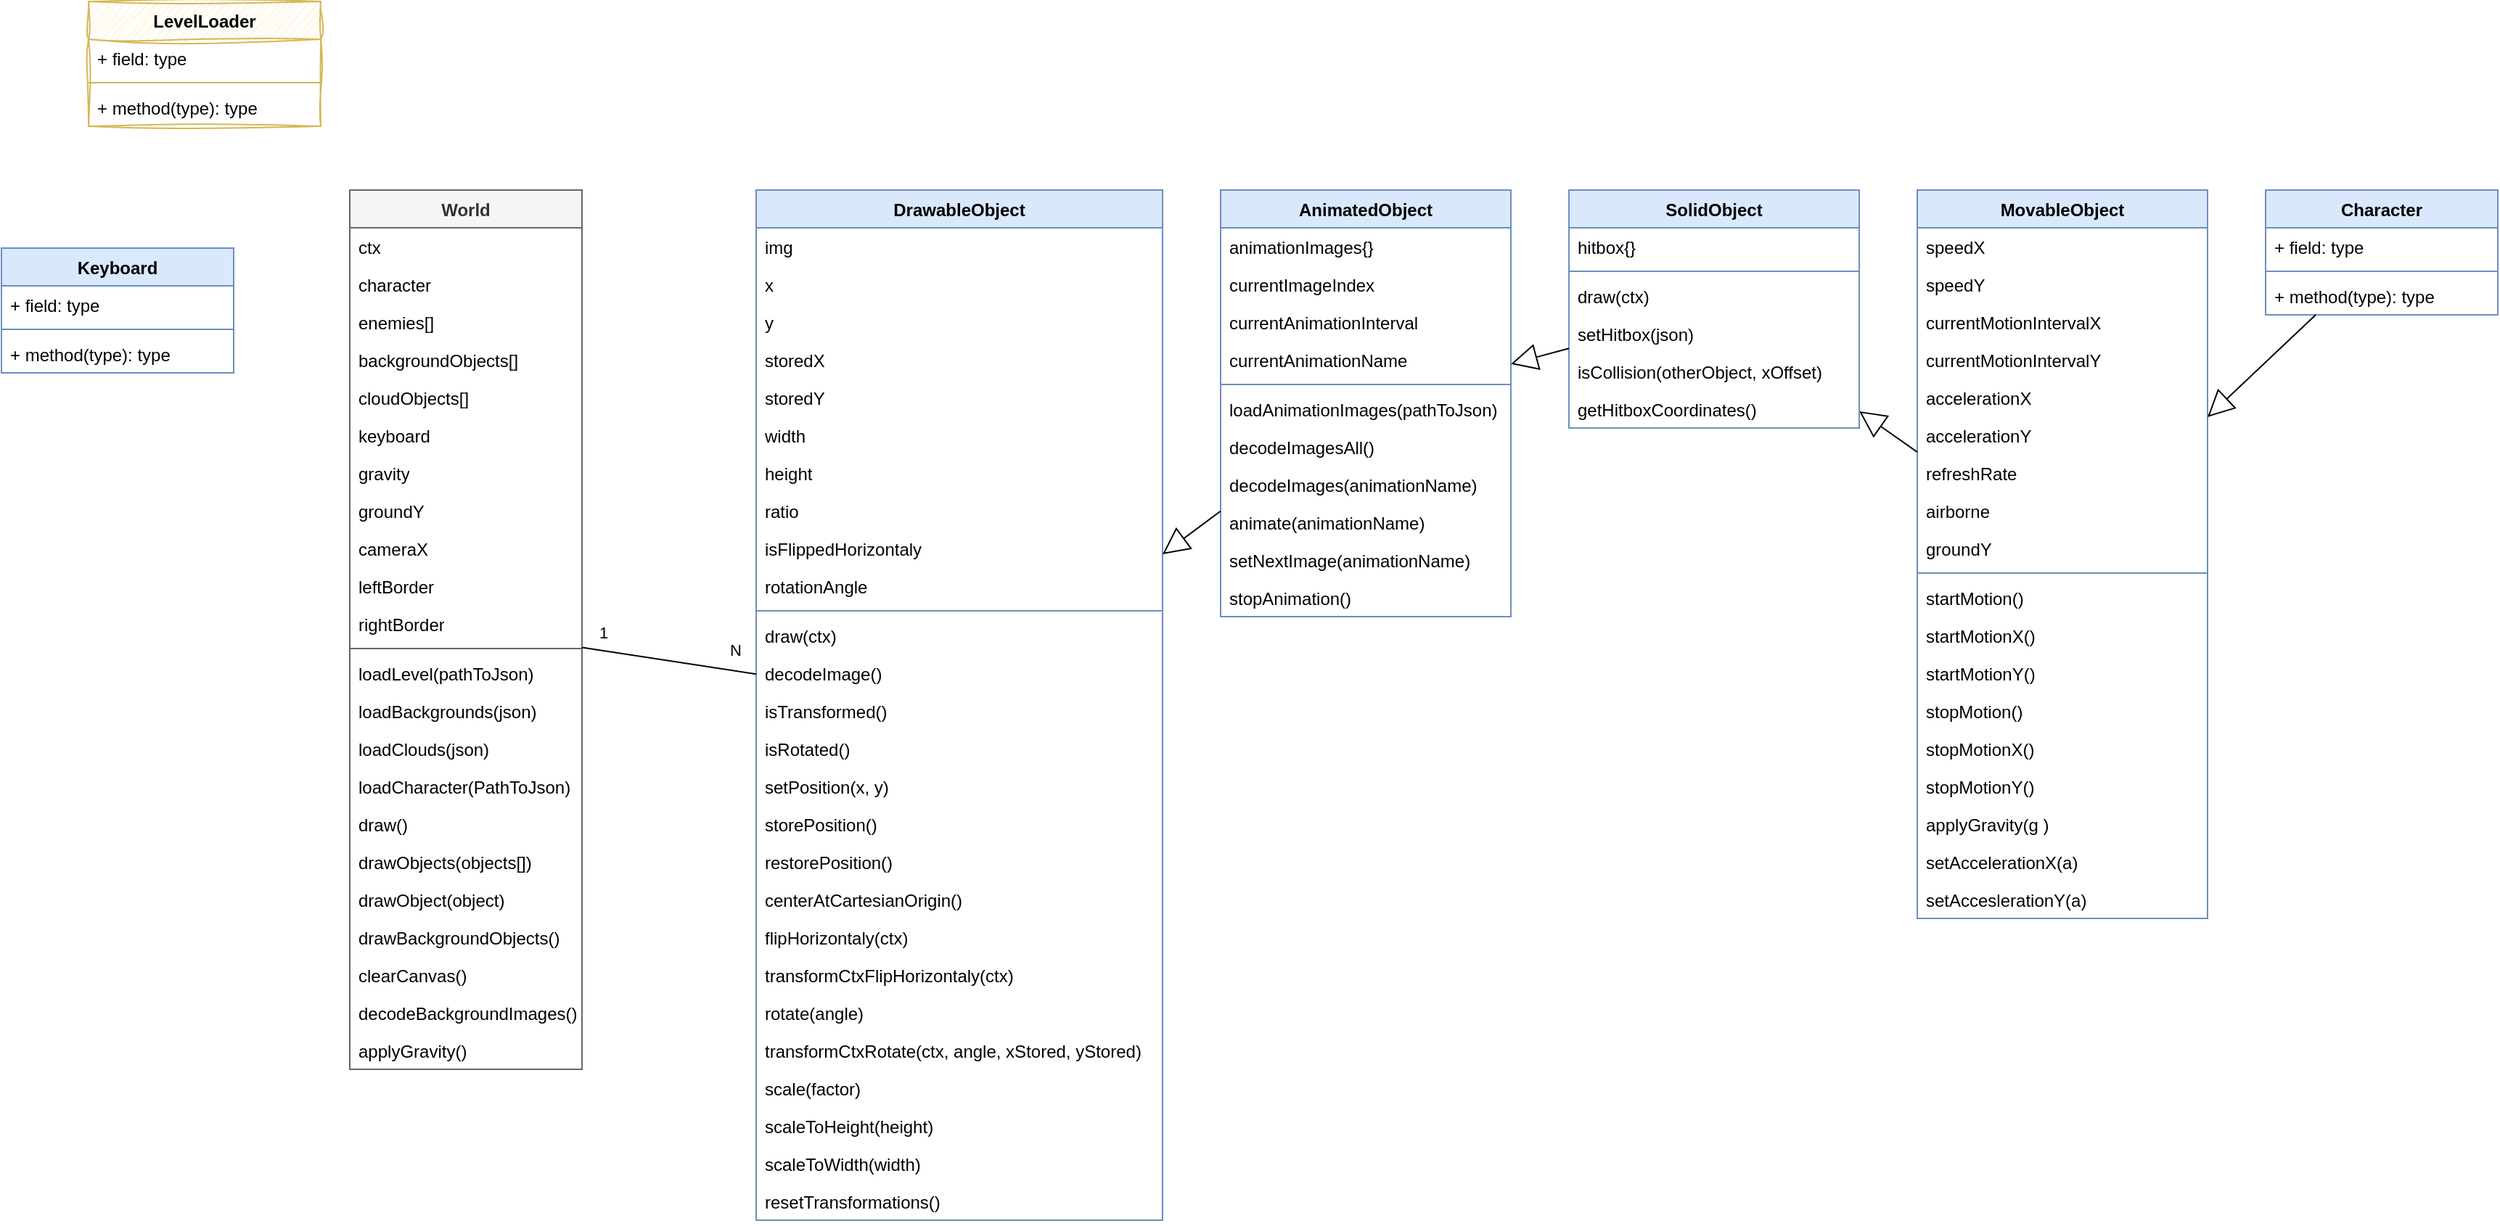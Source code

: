 <mxfile version="26.1.1">
  <diagram name="Seite-1" id="Yy40k5Mw3birKoXTnB5k">
    <mxGraphModel dx="1369" dy="349" grid="1" gridSize="10" guides="1" tooltips="1" connect="1" arrows="1" fold="1" page="0" pageScale="1" pageWidth="827" pageHeight="1169" math="0" shadow="0">
      <root>
        <mxCell id="0" />
        <mxCell id="1" parent="0" />
        <mxCell id="xm4-mS6BLOXO6gHUgXTN-1" value="DrawableObject" style="swimlane;fontStyle=1;align=center;verticalAlign=top;childLayout=stackLayout;horizontal=1;startSize=26;horizontalStack=0;resizeParent=1;resizeParentMax=0;resizeLast=0;collapsible=1;marginBottom=0;whiteSpace=wrap;html=1;fillColor=#dae8fc;strokeColor=#6c8ebf;" parent="1" vertex="1">
          <mxGeometry x="-120" y="200" width="280" height="710" as="geometry">
            <mxRectangle x="-110" y="190" width="130" height="30" as="alternateBounds" />
          </mxGeometry>
        </mxCell>
        <mxCell id="xm4-mS6BLOXO6gHUgXTN-2" value="img" style="text;strokeColor=none;fillColor=none;align=left;verticalAlign=top;spacingLeft=4;spacingRight=4;overflow=hidden;rotatable=0;points=[[0,0.5],[1,0.5]];portConstraint=eastwest;whiteSpace=wrap;html=1;" parent="xm4-mS6BLOXO6gHUgXTN-1" vertex="1">
          <mxGeometry y="26" width="280" height="26" as="geometry" />
        </mxCell>
        <mxCell id="xm4-mS6BLOXO6gHUgXTN-5" value="x" style="text;strokeColor=none;fillColor=none;align=left;verticalAlign=top;spacingLeft=4;spacingRight=4;overflow=hidden;rotatable=0;points=[[0,0.5],[1,0.5]];portConstraint=eastwest;whiteSpace=wrap;html=1;" parent="xm4-mS6BLOXO6gHUgXTN-1" vertex="1">
          <mxGeometry y="52" width="280" height="26" as="geometry" />
        </mxCell>
        <mxCell id="xm4-mS6BLOXO6gHUgXTN-6" value="y" style="text;strokeColor=none;fillColor=none;align=left;verticalAlign=top;spacingLeft=4;spacingRight=4;overflow=hidden;rotatable=0;points=[[0,0.5],[1,0.5]];portConstraint=eastwest;whiteSpace=wrap;html=1;" parent="xm4-mS6BLOXO6gHUgXTN-1" vertex="1">
          <mxGeometry y="78" width="280" height="26" as="geometry" />
        </mxCell>
        <mxCell id="xm4-mS6BLOXO6gHUgXTN-7" value="storedX" style="text;strokeColor=none;fillColor=none;align=left;verticalAlign=top;spacingLeft=4;spacingRight=4;overflow=hidden;rotatable=0;points=[[0,0.5],[1,0.5]];portConstraint=eastwest;whiteSpace=wrap;html=1;" parent="xm4-mS6BLOXO6gHUgXTN-1" vertex="1">
          <mxGeometry y="104" width="280" height="26" as="geometry" />
        </mxCell>
        <mxCell id="xm4-mS6BLOXO6gHUgXTN-8" value="storedY" style="text;strokeColor=none;fillColor=none;align=left;verticalAlign=top;spacingLeft=4;spacingRight=4;overflow=hidden;rotatable=0;points=[[0,0.5],[1,0.5]];portConstraint=eastwest;whiteSpace=wrap;html=1;" parent="xm4-mS6BLOXO6gHUgXTN-1" vertex="1">
          <mxGeometry y="130" width="280" height="26" as="geometry" />
        </mxCell>
        <mxCell id="tNe3um3WebyaD-usWq6F-1" value="width" style="text;strokeColor=none;fillColor=none;align=left;verticalAlign=top;spacingLeft=4;spacingRight=4;overflow=hidden;rotatable=0;points=[[0,0.5],[1,0.5]];portConstraint=eastwest;whiteSpace=wrap;html=1;" parent="xm4-mS6BLOXO6gHUgXTN-1" vertex="1">
          <mxGeometry y="156" width="280" height="26" as="geometry" />
        </mxCell>
        <mxCell id="tNe3um3WebyaD-usWq6F-2" value="height" style="text;strokeColor=none;fillColor=none;align=left;verticalAlign=top;spacingLeft=4;spacingRight=4;overflow=hidden;rotatable=0;points=[[0,0.5],[1,0.5]];portConstraint=eastwest;whiteSpace=wrap;html=1;" parent="xm4-mS6BLOXO6gHUgXTN-1" vertex="1">
          <mxGeometry y="182" width="280" height="26" as="geometry" />
        </mxCell>
        <mxCell id="tNe3um3WebyaD-usWq6F-3" value="ratio" style="text;strokeColor=none;fillColor=none;align=left;verticalAlign=top;spacingLeft=4;spacingRight=4;overflow=hidden;rotatable=0;points=[[0,0.5],[1,0.5]];portConstraint=eastwest;whiteSpace=wrap;html=1;" parent="xm4-mS6BLOXO6gHUgXTN-1" vertex="1">
          <mxGeometry y="208" width="280" height="26" as="geometry" />
        </mxCell>
        <mxCell id="tNe3um3WebyaD-usWq6F-4" value="isFlippedHorizontaly" style="text;strokeColor=none;fillColor=none;align=left;verticalAlign=top;spacingLeft=4;spacingRight=4;overflow=hidden;rotatable=0;points=[[0,0.5],[1,0.5]];portConstraint=eastwest;whiteSpace=wrap;html=1;" parent="xm4-mS6BLOXO6gHUgXTN-1" vertex="1">
          <mxGeometry y="234" width="280" height="26" as="geometry" />
        </mxCell>
        <mxCell id="tNe3um3WebyaD-usWq6F-5" value="rotationAngle" style="text;strokeColor=none;fillColor=none;align=left;verticalAlign=top;spacingLeft=4;spacingRight=4;overflow=hidden;rotatable=0;points=[[0,0.5],[1,0.5]];portConstraint=eastwest;whiteSpace=wrap;html=1;" parent="xm4-mS6BLOXO6gHUgXTN-1" vertex="1">
          <mxGeometry y="260" width="280" height="26" as="geometry" />
        </mxCell>
        <mxCell id="xm4-mS6BLOXO6gHUgXTN-3" value="" style="line;strokeWidth=1;fillColor=none;align=left;verticalAlign=middle;spacingTop=-1;spacingLeft=3;spacingRight=3;rotatable=0;labelPosition=right;points=[];portConstraint=eastwest;strokeColor=inherit;" parent="xm4-mS6BLOXO6gHUgXTN-1" vertex="1">
          <mxGeometry y="286" width="280" height="8" as="geometry" />
        </mxCell>
        <mxCell id="xm4-mS6BLOXO6gHUgXTN-4" value="draw(ctx)" style="text;strokeColor=none;fillColor=none;align=left;verticalAlign=top;spacingLeft=4;spacingRight=4;overflow=hidden;rotatable=0;points=[[0,0.5],[1,0.5]];portConstraint=eastwest;whiteSpace=wrap;html=1;" parent="xm4-mS6BLOXO6gHUgXTN-1" vertex="1">
          <mxGeometry y="294" width="280" height="26" as="geometry" />
        </mxCell>
        <mxCell id="LCjPXOn7_VqUXKRkGsFx-2" value="decodeImage()" style="text;strokeColor=none;fillColor=none;align=left;verticalAlign=top;spacingLeft=4;spacingRight=4;overflow=hidden;rotatable=0;points=[[0,0.5],[1,0.5]];portConstraint=eastwest;whiteSpace=wrap;html=1;" parent="xm4-mS6BLOXO6gHUgXTN-1" vertex="1">
          <mxGeometry y="320" width="280" height="26" as="geometry" />
        </mxCell>
        <mxCell id="tNe3um3WebyaD-usWq6F-7" value="isTransformed()" style="text;strokeColor=none;fillColor=none;align=left;verticalAlign=top;spacingLeft=4;spacingRight=4;overflow=hidden;rotatable=0;points=[[0,0.5],[1,0.5]];portConstraint=eastwest;whiteSpace=wrap;html=1;" parent="xm4-mS6BLOXO6gHUgXTN-1" vertex="1">
          <mxGeometry y="346" width="280" height="26" as="geometry" />
        </mxCell>
        <mxCell id="tNe3um3WebyaD-usWq6F-6" value="isRotated()" style="text;strokeColor=none;fillColor=none;align=left;verticalAlign=top;spacingLeft=4;spacingRight=4;overflow=hidden;rotatable=0;points=[[0,0.5],[1,0.5]];portConstraint=eastwest;whiteSpace=wrap;html=1;" parent="xm4-mS6BLOXO6gHUgXTN-1" vertex="1">
          <mxGeometry y="372" width="280" height="26" as="geometry" />
        </mxCell>
        <mxCell id="LCjPXOn7_VqUXKRkGsFx-3" value="setPosition(x, y)" style="text;strokeColor=none;fillColor=none;align=left;verticalAlign=top;spacingLeft=4;spacingRight=4;overflow=hidden;rotatable=0;points=[[0,0.5],[1,0.5]];portConstraint=eastwest;whiteSpace=wrap;html=1;" parent="xm4-mS6BLOXO6gHUgXTN-1" vertex="1">
          <mxGeometry y="398" width="280" height="26" as="geometry" />
        </mxCell>
        <mxCell id="tNe3um3WebyaD-usWq6F-8" value="storePosition()" style="text;strokeColor=none;fillColor=none;align=left;verticalAlign=top;spacingLeft=4;spacingRight=4;overflow=hidden;rotatable=0;points=[[0,0.5],[1,0.5]];portConstraint=eastwest;whiteSpace=wrap;html=1;" parent="xm4-mS6BLOXO6gHUgXTN-1" vertex="1">
          <mxGeometry y="424" width="280" height="26" as="geometry" />
        </mxCell>
        <mxCell id="tNe3um3WebyaD-usWq6F-9" value="restorePosition()" style="text;strokeColor=none;fillColor=none;align=left;verticalAlign=top;spacingLeft=4;spacingRight=4;overflow=hidden;rotatable=0;points=[[0,0.5],[1,0.5]];portConstraint=eastwest;whiteSpace=wrap;html=1;" parent="xm4-mS6BLOXO6gHUgXTN-1" vertex="1">
          <mxGeometry y="450" width="280" height="26" as="geometry" />
        </mxCell>
        <mxCell id="tNe3um3WebyaD-usWq6F-10" value="centerAtCartesianOrigin()" style="text;strokeColor=none;fillColor=none;align=left;verticalAlign=top;spacingLeft=4;spacingRight=4;overflow=hidden;rotatable=0;points=[[0,0.5],[1,0.5]];portConstraint=eastwest;whiteSpace=wrap;html=1;" parent="xm4-mS6BLOXO6gHUgXTN-1" vertex="1">
          <mxGeometry y="476" width="280" height="26" as="geometry" />
        </mxCell>
        <mxCell id="tNe3um3WebyaD-usWq6F-11" value="flipHorizontaly(ctx)" style="text;strokeColor=none;fillColor=none;align=left;verticalAlign=top;spacingLeft=4;spacingRight=4;overflow=hidden;rotatable=0;points=[[0,0.5],[1,0.5]];portConstraint=eastwest;whiteSpace=wrap;html=1;" parent="xm4-mS6BLOXO6gHUgXTN-1" vertex="1">
          <mxGeometry y="502" width="280" height="26" as="geometry" />
        </mxCell>
        <mxCell id="tNe3um3WebyaD-usWq6F-14" value="transformCtxFlipHorizontaly(ctx)" style="text;strokeColor=none;fillColor=none;align=left;verticalAlign=top;spacingLeft=4;spacingRight=4;overflow=hidden;rotatable=0;points=[[0,0.5],[1,0.5]];portConstraint=eastwest;whiteSpace=wrap;html=1;" parent="xm4-mS6BLOXO6gHUgXTN-1" vertex="1">
          <mxGeometry y="528" width="280" height="26" as="geometry" />
        </mxCell>
        <mxCell id="tNe3um3WebyaD-usWq6F-12" value="rotate(angle)" style="text;strokeColor=none;fillColor=none;align=left;verticalAlign=top;spacingLeft=4;spacingRight=4;overflow=hidden;rotatable=0;points=[[0,0.5],[1,0.5]];portConstraint=eastwest;whiteSpace=wrap;html=1;" parent="xm4-mS6BLOXO6gHUgXTN-1" vertex="1">
          <mxGeometry y="554" width="280" height="26" as="geometry" />
        </mxCell>
        <mxCell id="tNe3um3WebyaD-usWq6F-13" value="transformCtxRotate(ctx, angle, xStored, yStored)" style="text;strokeColor=none;fillColor=none;align=left;verticalAlign=top;spacingLeft=4;spacingRight=4;overflow=hidden;rotatable=0;points=[[0,0.5],[1,0.5]];portConstraint=eastwest;whiteSpace=wrap;html=1;" parent="xm4-mS6BLOXO6gHUgXTN-1" vertex="1">
          <mxGeometry y="580" width="280" height="26" as="geometry" />
        </mxCell>
        <mxCell id="tNe3um3WebyaD-usWq6F-15" value="scale(factor)" style="text;strokeColor=none;fillColor=none;align=left;verticalAlign=top;spacingLeft=4;spacingRight=4;overflow=hidden;rotatable=0;points=[[0,0.5],[1,0.5]];portConstraint=eastwest;whiteSpace=wrap;html=1;" parent="xm4-mS6BLOXO6gHUgXTN-1" vertex="1">
          <mxGeometry y="606" width="280" height="26" as="geometry" />
        </mxCell>
        <mxCell id="tNe3um3WebyaD-usWq6F-16" value="scaleToHeight(height)" style="text;strokeColor=none;fillColor=none;align=left;verticalAlign=top;spacingLeft=4;spacingRight=4;overflow=hidden;rotatable=0;points=[[0,0.5],[1,0.5]];portConstraint=eastwest;whiteSpace=wrap;html=1;" parent="xm4-mS6BLOXO6gHUgXTN-1" vertex="1">
          <mxGeometry y="632" width="280" height="26" as="geometry" />
        </mxCell>
        <mxCell id="tNe3um3WebyaD-usWq6F-17" value="scaleToWidth(width)" style="text;strokeColor=none;fillColor=none;align=left;verticalAlign=top;spacingLeft=4;spacingRight=4;overflow=hidden;rotatable=0;points=[[0,0.5],[1,0.5]];portConstraint=eastwest;whiteSpace=wrap;html=1;" parent="xm4-mS6BLOXO6gHUgXTN-1" vertex="1">
          <mxGeometry y="658" width="280" height="26" as="geometry" />
        </mxCell>
        <mxCell id="tNe3um3WebyaD-usWq6F-18" value="resetTransformations()" style="text;strokeColor=none;fillColor=none;align=left;verticalAlign=top;spacingLeft=4;spacingRight=4;overflow=hidden;rotatable=0;points=[[0,0.5],[1,0.5]];portConstraint=eastwest;whiteSpace=wrap;html=1;" parent="xm4-mS6BLOXO6gHUgXTN-1" vertex="1">
          <mxGeometry y="684" width="280" height="26" as="geometry" />
        </mxCell>
        <mxCell id="tNe3um3WebyaD-usWq6F-19" value="AnimatedObject" style="swimlane;fontStyle=1;align=center;verticalAlign=top;childLayout=stackLayout;horizontal=1;startSize=26;horizontalStack=0;resizeParent=1;resizeParentMax=0;resizeLast=0;collapsible=1;marginBottom=0;whiteSpace=wrap;html=1;fillColor=#dae8fc;strokeColor=#6c8ebf;" parent="1" vertex="1">
          <mxGeometry x="200" y="200" width="200" height="294" as="geometry" />
        </mxCell>
        <mxCell id="tNe3um3WebyaD-usWq6F-20" value="animationImages{}" style="text;strokeColor=none;fillColor=none;align=left;verticalAlign=top;spacingLeft=4;spacingRight=4;overflow=hidden;rotatable=0;points=[[0,0.5],[1,0.5]];portConstraint=eastwest;whiteSpace=wrap;html=1;" parent="tNe3um3WebyaD-usWq6F-19" vertex="1">
          <mxGeometry y="26" width="200" height="26" as="geometry" />
        </mxCell>
        <mxCell id="tNe3um3WebyaD-usWq6F-24" value="currentImageIndex" style="text;strokeColor=none;fillColor=none;align=left;verticalAlign=top;spacingLeft=4;spacingRight=4;overflow=hidden;rotatable=0;points=[[0,0.5],[1,0.5]];portConstraint=eastwest;whiteSpace=wrap;html=1;" parent="tNe3um3WebyaD-usWq6F-19" vertex="1">
          <mxGeometry y="52" width="200" height="26" as="geometry" />
        </mxCell>
        <mxCell id="tNe3um3WebyaD-usWq6F-25" value="currentAnimationInterval" style="text;strokeColor=none;fillColor=none;align=left;verticalAlign=top;spacingLeft=4;spacingRight=4;overflow=hidden;rotatable=0;points=[[0,0.5],[1,0.5]];portConstraint=eastwest;whiteSpace=wrap;html=1;" parent="tNe3um3WebyaD-usWq6F-19" vertex="1">
          <mxGeometry y="78" width="200" height="26" as="geometry" />
        </mxCell>
        <mxCell id="LCjPXOn7_VqUXKRkGsFx-4" value="currentAnimationName" style="text;strokeColor=none;fillColor=none;align=left;verticalAlign=top;spacingLeft=4;spacingRight=4;overflow=hidden;rotatable=0;points=[[0,0.5],[1,0.5]];portConstraint=eastwest;whiteSpace=wrap;html=1;" parent="tNe3um3WebyaD-usWq6F-19" vertex="1">
          <mxGeometry y="104" width="200" height="26" as="geometry" />
        </mxCell>
        <mxCell id="tNe3um3WebyaD-usWq6F-21" value="" style="line;strokeWidth=1;fillColor=none;align=left;verticalAlign=middle;spacingTop=-1;spacingLeft=3;spacingRight=3;rotatable=0;labelPosition=right;points=[];portConstraint=eastwest;strokeColor=inherit;" parent="tNe3um3WebyaD-usWq6F-19" vertex="1">
          <mxGeometry y="130" width="200" height="8" as="geometry" />
        </mxCell>
        <mxCell id="tNe3um3WebyaD-usWq6F-22" value="loadAnimationImages(pathToJson)" style="text;strokeColor=none;fillColor=none;align=left;verticalAlign=top;spacingLeft=4;spacingRight=4;overflow=hidden;rotatable=0;points=[[0,0.5],[1,0.5]];portConstraint=eastwest;whiteSpace=wrap;html=1;" parent="tNe3um3WebyaD-usWq6F-19" vertex="1">
          <mxGeometry y="138" width="200" height="26" as="geometry" />
        </mxCell>
        <mxCell id="LCjPXOn7_VqUXKRkGsFx-5" value="decodeImagesAll()" style="text;strokeColor=none;fillColor=none;align=left;verticalAlign=top;spacingLeft=4;spacingRight=4;overflow=hidden;rotatable=0;points=[[0,0.5],[1,0.5]];portConstraint=eastwest;whiteSpace=wrap;html=1;" parent="tNe3um3WebyaD-usWq6F-19" vertex="1">
          <mxGeometry y="164" width="200" height="26" as="geometry" />
        </mxCell>
        <mxCell id="LCjPXOn7_VqUXKRkGsFx-7" value="decodeImages(animationName)" style="text;strokeColor=none;fillColor=none;align=left;verticalAlign=top;spacingLeft=4;spacingRight=4;overflow=hidden;rotatable=0;points=[[0,0.5],[1,0.5]];portConstraint=eastwest;whiteSpace=wrap;html=1;" parent="tNe3um3WebyaD-usWq6F-19" vertex="1">
          <mxGeometry y="190" width="200" height="26" as="geometry" />
        </mxCell>
        <mxCell id="tNe3um3WebyaD-usWq6F-26" value="animate(animationName)" style="text;strokeColor=none;fillColor=none;align=left;verticalAlign=top;spacingLeft=4;spacingRight=4;overflow=hidden;rotatable=0;points=[[0,0.5],[1,0.5]];portConstraint=eastwest;whiteSpace=wrap;html=1;" parent="tNe3um3WebyaD-usWq6F-19" vertex="1">
          <mxGeometry y="216" width="200" height="26" as="geometry" />
        </mxCell>
        <mxCell id="tNe3um3WebyaD-usWq6F-27" value="setNextImage(animationName)" style="text;strokeColor=none;fillColor=none;align=left;verticalAlign=top;spacingLeft=4;spacingRight=4;overflow=hidden;rotatable=0;points=[[0,0.5],[1,0.5]];portConstraint=eastwest;whiteSpace=wrap;html=1;" parent="tNe3um3WebyaD-usWq6F-19" vertex="1">
          <mxGeometry y="242" width="200" height="26" as="geometry" />
        </mxCell>
        <mxCell id="tNe3um3WebyaD-usWq6F-28" value="stopAnimation()" style="text;strokeColor=none;fillColor=none;align=left;verticalAlign=top;spacingLeft=4;spacingRight=4;overflow=hidden;rotatable=0;points=[[0,0.5],[1,0.5]];portConstraint=eastwest;whiteSpace=wrap;html=1;" parent="tNe3um3WebyaD-usWq6F-19" vertex="1">
          <mxGeometry y="268" width="200" height="26" as="geometry" />
        </mxCell>
        <mxCell id="tNe3um3WebyaD-usWq6F-23" value="" style="endArrow=block;endSize=16;endFill=0;html=1;rounded=0;" parent="1" source="tNe3um3WebyaD-usWq6F-19" target="xm4-mS6BLOXO6gHUgXTN-1" edge="1">
          <mxGeometry width="160" relative="1" as="geometry">
            <mxPoint x="-10" y="970" as="sourcePoint" />
            <mxPoint x="150" y="970" as="targetPoint" />
          </mxGeometry>
        </mxCell>
        <mxCell id="hGsbe-1YGpLsDvuC2prL-1" value="MovableObject" style="swimlane;fontStyle=1;align=center;verticalAlign=top;childLayout=stackLayout;horizontal=1;startSize=26;horizontalStack=0;resizeParent=1;resizeParentMax=0;resizeLast=0;collapsible=1;marginBottom=0;whiteSpace=wrap;html=1;fillColor=#dae8fc;strokeColor=#6c8ebf;" parent="1" vertex="1">
          <mxGeometry x="680" y="200" width="200" height="502" as="geometry" />
        </mxCell>
        <mxCell id="hGsbe-1YGpLsDvuC2prL-2" value="speedX" style="text;strokeColor=none;fillColor=none;align=left;verticalAlign=top;spacingLeft=4;spacingRight=4;overflow=hidden;rotatable=0;points=[[0,0.5],[1,0.5]];portConstraint=eastwest;whiteSpace=wrap;html=1;" parent="hGsbe-1YGpLsDvuC2prL-1" vertex="1">
          <mxGeometry y="26" width="200" height="26" as="geometry" />
        </mxCell>
        <mxCell id="hGsbe-1YGpLsDvuC2prL-3" value="speedY" style="text;strokeColor=none;fillColor=none;align=left;verticalAlign=top;spacingLeft=4;spacingRight=4;overflow=hidden;rotatable=0;points=[[0,0.5],[1,0.5]];portConstraint=eastwest;whiteSpace=wrap;html=1;" parent="hGsbe-1YGpLsDvuC2prL-1" vertex="1">
          <mxGeometry y="52" width="200" height="26" as="geometry" />
        </mxCell>
        <mxCell id="hGsbe-1YGpLsDvuC2prL-4" value="currentMotionIntervalX" style="text;strokeColor=none;fillColor=none;align=left;verticalAlign=top;spacingLeft=4;spacingRight=4;overflow=hidden;rotatable=0;points=[[0,0.5],[1,0.5]];portConstraint=eastwest;whiteSpace=wrap;html=1;" parent="hGsbe-1YGpLsDvuC2prL-1" vertex="1">
          <mxGeometry y="78" width="200" height="26" as="geometry" />
        </mxCell>
        <mxCell id="hGsbe-1YGpLsDvuC2prL-9" value="currentMotionIntervalY" style="text;strokeColor=none;fillColor=none;align=left;verticalAlign=top;spacingLeft=4;spacingRight=4;overflow=hidden;rotatable=0;points=[[0,0.5],[1,0.5]];portConstraint=eastwest;whiteSpace=wrap;html=1;" parent="hGsbe-1YGpLsDvuC2prL-1" vertex="1">
          <mxGeometry y="104" width="200" height="26" as="geometry" />
        </mxCell>
        <mxCell id="LCjPXOn7_VqUXKRkGsFx-8" value="accelerationX" style="text;strokeColor=none;fillColor=none;align=left;verticalAlign=top;spacingLeft=4;spacingRight=4;overflow=hidden;rotatable=0;points=[[0,0.5],[1,0.5]];portConstraint=eastwest;whiteSpace=wrap;html=1;" parent="hGsbe-1YGpLsDvuC2prL-1" vertex="1">
          <mxGeometry y="130" width="200" height="26" as="geometry" />
        </mxCell>
        <mxCell id="LCjPXOn7_VqUXKRkGsFx-9" value="accelerationY" style="text;strokeColor=none;fillColor=none;align=left;verticalAlign=top;spacingLeft=4;spacingRight=4;overflow=hidden;rotatable=0;points=[[0,0.5],[1,0.5]];portConstraint=eastwest;whiteSpace=wrap;html=1;" parent="hGsbe-1YGpLsDvuC2prL-1" vertex="1">
          <mxGeometry y="156" width="200" height="26" as="geometry" />
        </mxCell>
        <mxCell id="hGsbe-1YGpLsDvuC2prL-8" value="refreshRate" style="text;strokeColor=none;fillColor=none;align=left;verticalAlign=top;spacingLeft=4;spacingRight=4;overflow=hidden;rotatable=0;points=[[0,0.5],[1,0.5]];portConstraint=eastwest;whiteSpace=wrap;html=1;" parent="hGsbe-1YGpLsDvuC2prL-1" vertex="1">
          <mxGeometry y="182" width="200" height="26" as="geometry" />
        </mxCell>
        <mxCell id="LCjPXOn7_VqUXKRkGsFx-11" value="airborne" style="text;strokeColor=none;fillColor=none;align=left;verticalAlign=top;spacingLeft=4;spacingRight=4;overflow=hidden;rotatable=0;points=[[0,0.5],[1,0.5]];portConstraint=eastwest;whiteSpace=wrap;html=1;" parent="hGsbe-1YGpLsDvuC2prL-1" vertex="1">
          <mxGeometry y="208" width="200" height="26" as="geometry" />
        </mxCell>
        <mxCell id="LCjPXOn7_VqUXKRkGsFx-10" value="groundY" style="text;strokeColor=none;fillColor=none;align=left;verticalAlign=top;spacingLeft=4;spacingRight=4;overflow=hidden;rotatable=0;points=[[0,0.5],[1,0.5]];portConstraint=eastwest;whiteSpace=wrap;html=1;" parent="hGsbe-1YGpLsDvuC2prL-1" vertex="1">
          <mxGeometry y="234" width="200" height="26" as="geometry" />
        </mxCell>
        <mxCell id="hGsbe-1YGpLsDvuC2prL-5" value="" style="line;strokeWidth=1;fillColor=none;align=left;verticalAlign=middle;spacingTop=-1;spacingLeft=3;spacingRight=3;rotatable=0;labelPosition=right;points=[];portConstraint=eastwest;strokeColor=inherit;" parent="hGsbe-1YGpLsDvuC2prL-1" vertex="1">
          <mxGeometry y="260" width="200" height="8" as="geometry" />
        </mxCell>
        <mxCell id="hGsbe-1YGpLsDvuC2prL-13" value="startMotion()" style="text;strokeColor=none;fillColor=none;align=left;verticalAlign=top;spacingLeft=4;spacingRight=4;overflow=hidden;rotatable=0;points=[[0,0.5],[1,0.5]];portConstraint=eastwest;whiteSpace=wrap;html=1;" parent="hGsbe-1YGpLsDvuC2prL-1" vertex="1">
          <mxGeometry y="268" width="200" height="26" as="geometry" />
        </mxCell>
        <mxCell id="hGsbe-1YGpLsDvuC2prL-14" value="startMotionX()" style="text;strokeColor=none;fillColor=none;align=left;verticalAlign=top;spacingLeft=4;spacingRight=4;overflow=hidden;rotatable=0;points=[[0,0.5],[1,0.5]];portConstraint=eastwest;whiteSpace=wrap;html=1;" parent="hGsbe-1YGpLsDvuC2prL-1" vertex="1">
          <mxGeometry y="294" width="200" height="26" as="geometry" />
        </mxCell>
        <mxCell id="hGsbe-1YGpLsDvuC2prL-15" value="startMotionY()" style="text;strokeColor=none;fillColor=none;align=left;verticalAlign=top;spacingLeft=4;spacingRight=4;overflow=hidden;rotatable=0;points=[[0,0.5],[1,0.5]];portConstraint=eastwest;whiteSpace=wrap;html=1;" parent="hGsbe-1YGpLsDvuC2prL-1" vertex="1">
          <mxGeometry y="320" width="200" height="26" as="geometry" />
        </mxCell>
        <mxCell id="hGsbe-1YGpLsDvuC2prL-16" value="stopMotion()" style="text;strokeColor=none;fillColor=none;align=left;verticalAlign=top;spacingLeft=4;spacingRight=4;overflow=hidden;rotatable=0;points=[[0,0.5],[1,0.5]];portConstraint=eastwest;whiteSpace=wrap;html=1;" parent="hGsbe-1YGpLsDvuC2prL-1" vertex="1">
          <mxGeometry y="346" width="200" height="26" as="geometry" />
        </mxCell>
        <mxCell id="hGsbe-1YGpLsDvuC2prL-6" value="stopMotionX()" style="text;strokeColor=none;fillColor=none;align=left;verticalAlign=top;spacingLeft=4;spacingRight=4;overflow=hidden;rotatable=0;points=[[0,0.5],[1,0.5]];portConstraint=eastwest;whiteSpace=wrap;html=1;" parent="hGsbe-1YGpLsDvuC2prL-1" vertex="1">
          <mxGeometry y="372" width="200" height="26" as="geometry" />
        </mxCell>
        <mxCell id="hGsbe-1YGpLsDvuC2prL-7" value="stopMotionY()" style="text;strokeColor=none;fillColor=none;align=left;verticalAlign=top;spacingLeft=4;spacingRight=4;overflow=hidden;rotatable=0;points=[[0,0.5],[1,0.5]];portConstraint=eastwest;whiteSpace=wrap;html=1;" parent="hGsbe-1YGpLsDvuC2prL-1" vertex="1">
          <mxGeometry y="398" width="200" height="26" as="geometry" />
        </mxCell>
        <mxCell id="LCjPXOn7_VqUXKRkGsFx-12" value="applyGravity(g )" style="text;strokeColor=none;fillColor=none;align=left;verticalAlign=top;spacingLeft=4;spacingRight=4;overflow=hidden;rotatable=0;points=[[0,0.5],[1,0.5]];portConstraint=eastwest;whiteSpace=wrap;html=1;" parent="hGsbe-1YGpLsDvuC2prL-1" vertex="1">
          <mxGeometry y="424" width="200" height="26" as="geometry" />
        </mxCell>
        <mxCell id="hGsbe-1YGpLsDvuC2prL-17" value="setAccelerationX(a)" style="text;strokeColor=none;fillColor=none;align=left;verticalAlign=top;spacingLeft=4;spacingRight=4;overflow=hidden;rotatable=0;points=[[0,0.5],[1,0.5]];portConstraint=eastwest;whiteSpace=wrap;html=1;" parent="hGsbe-1YGpLsDvuC2prL-1" vertex="1">
          <mxGeometry y="450" width="200" height="26" as="geometry" />
        </mxCell>
        <mxCell id="hGsbe-1YGpLsDvuC2prL-18" value="setAcceslerationY(a)" style="text;strokeColor=none;fillColor=none;align=left;verticalAlign=top;spacingLeft=4;spacingRight=4;overflow=hidden;rotatable=0;points=[[0,0.5],[1,0.5]];portConstraint=eastwest;whiteSpace=wrap;html=1;" parent="hGsbe-1YGpLsDvuC2prL-1" vertex="1">
          <mxGeometry y="476" width="200" height="26" as="geometry" />
        </mxCell>
        <mxCell id="hGsbe-1YGpLsDvuC2prL-10" value="" style="endArrow=block;endSize=16;endFill=0;html=1;rounded=0;" parent="1" source="hGsbe-1YGpLsDvuC2prL-1" target="dffbYK-wmzmeD_QX3o19-11" edge="1">
          <mxGeometry width="160" relative="1" as="geometry">
            <mxPoint x="-146.44" y="1302" as="sourcePoint" />
            <mxPoint x="-150.44" y="1210" as="targetPoint" />
          </mxGeometry>
        </mxCell>
        <mxCell id="hGsbe-1YGpLsDvuC2prL-19" value="World" style="swimlane;fontStyle=1;align=center;verticalAlign=top;childLayout=stackLayout;horizontal=1;startSize=26;horizontalStack=0;resizeParent=1;resizeParentMax=0;resizeLast=0;collapsible=1;marginBottom=0;whiteSpace=wrap;html=1;fillColor=#f5f5f5;strokeColor=#666666;fontColor=#333333;" parent="1" vertex="1">
          <mxGeometry x="-400" y="200" width="160" height="606" as="geometry" />
        </mxCell>
        <mxCell id="hGsbe-1YGpLsDvuC2prL-20" value="ctx" style="text;strokeColor=none;fillColor=none;align=left;verticalAlign=top;spacingLeft=4;spacingRight=4;overflow=hidden;rotatable=0;points=[[0,0.5],[1,0.5]];portConstraint=eastwest;whiteSpace=wrap;html=1;" parent="hGsbe-1YGpLsDvuC2prL-19" vertex="1">
          <mxGeometry y="26" width="160" height="26" as="geometry" />
        </mxCell>
        <mxCell id="LCjPXOn7_VqUXKRkGsFx-17" value="character" style="text;strokeColor=none;fillColor=none;align=left;verticalAlign=top;spacingLeft=4;spacingRight=4;overflow=hidden;rotatable=0;points=[[0,0.5],[1,0.5]];portConstraint=eastwest;whiteSpace=wrap;html=1;" parent="hGsbe-1YGpLsDvuC2prL-19" vertex="1">
          <mxGeometry y="52" width="160" height="26" as="geometry" />
        </mxCell>
        <mxCell id="hGsbe-1YGpLsDvuC2prL-23" value="enemies[]" style="text;strokeColor=none;fillColor=none;align=left;verticalAlign=top;spacingLeft=4;spacingRight=4;overflow=hidden;rotatable=0;points=[[0,0.5],[1,0.5]];portConstraint=eastwest;whiteSpace=wrap;html=1;" parent="hGsbe-1YGpLsDvuC2prL-19" vertex="1">
          <mxGeometry y="78" width="160" height="26" as="geometry" />
        </mxCell>
        <mxCell id="hGsbe-1YGpLsDvuC2prL-22" value="backgroundObjects[]" style="text;strokeColor=none;fillColor=none;align=left;verticalAlign=top;spacingLeft=4;spacingRight=4;overflow=hidden;rotatable=0;points=[[0,0.5],[1,0.5]];portConstraint=eastwest;whiteSpace=wrap;html=1;" parent="hGsbe-1YGpLsDvuC2prL-19" vertex="1">
          <mxGeometry y="104" width="160" height="26" as="geometry" />
        </mxCell>
        <mxCell id="hGsbe-1YGpLsDvuC2prL-24" value="cloudObjects[]" style="text;strokeColor=none;fillColor=none;align=left;verticalAlign=top;spacingLeft=4;spacingRight=4;overflow=hidden;rotatable=0;points=[[0,0.5],[1,0.5]];portConstraint=eastwest;whiteSpace=wrap;html=1;" parent="hGsbe-1YGpLsDvuC2prL-19" vertex="1">
          <mxGeometry y="130" width="160" height="26" as="geometry" />
        </mxCell>
        <mxCell id="LCjPXOn7_VqUXKRkGsFx-14" value="keyboard" style="text;strokeColor=none;fillColor=none;align=left;verticalAlign=top;spacingLeft=4;spacingRight=4;overflow=hidden;rotatable=0;points=[[0,0.5],[1,0.5]];portConstraint=eastwest;whiteSpace=wrap;html=1;" parent="hGsbe-1YGpLsDvuC2prL-19" vertex="1">
          <mxGeometry y="156" width="160" height="26" as="geometry" />
        </mxCell>
        <mxCell id="LCjPXOn7_VqUXKRkGsFx-15" value="gravity" style="text;strokeColor=none;fillColor=none;align=left;verticalAlign=top;spacingLeft=4;spacingRight=4;overflow=hidden;rotatable=0;points=[[0,0.5],[1,0.5]];portConstraint=eastwest;whiteSpace=wrap;html=1;" parent="hGsbe-1YGpLsDvuC2prL-19" vertex="1">
          <mxGeometry y="182" width="160" height="26" as="geometry" />
        </mxCell>
        <mxCell id="LCjPXOn7_VqUXKRkGsFx-16" value="groundY" style="text;strokeColor=none;fillColor=none;align=left;verticalAlign=top;spacingLeft=4;spacingRight=4;overflow=hidden;rotatable=0;points=[[0,0.5],[1,0.5]];portConstraint=eastwest;whiteSpace=wrap;html=1;" parent="hGsbe-1YGpLsDvuC2prL-19" vertex="1">
          <mxGeometry y="208" width="160" height="26" as="geometry" />
        </mxCell>
        <mxCell id="LCjPXOn7_VqUXKRkGsFx-13" value="cameraX" style="text;strokeColor=none;fillColor=none;align=left;verticalAlign=top;spacingLeft=4;spacingRight=4;overflow=hidden;rotatable=0;points=[[0,0.5],[1,0.5]];portConstraint=eastwest;whiteSpace=wrap;html=1;" parent="hGsbe-1YGpLsDvuC2prL-19" vertex="1">
          <mxGeometry y="234" width="160" height="26" as="geometry" />
        </mxCell>
        <mxCell id="LCjPXOn7_VqUXKRkGsFx-19" value="leftBorder" style="text;strokeColor=none;fillColor=none;align=left;verticalAlign=top;spacingLeft=4;spacingRight=4;overflow=hidden;rotatable=0;points=[[0,0.5],[1,0.5]];portConstraint=eastwest;whiteSpace=wrap;html=1;" parent="hGsbe-1YGpLsDvuC2prL-19" vertex="1">
          <mxGeometry y="260" width="160" height="26" as="geometry" />
        </mxCell>
        <mxCell id="LCjPXOn7_VqUXKRkGsFx-18" value="rightBorder" style="text;strokeColor=none;fillColor=none;align=left;verticalAlign=top;spacingLeft=4;spacingRight=4;overflow=hidden;rotatable=0;points=[[0,0.5],[1,0.5]];portConstraint=eastwest;whiteSpace=wrap;html=1;" parent="hGsbe-1YGpLsDvuC2prL-19" vertex="1">
          <mxGeometry y="286" width="160" height="26" as="geometry" />
        </mxCell>
        <mxCell id="hGsbe-1YGpLsDvuC2prL-21" value="" style="line;strokeWidth=1;fillColor=none;align=left;verticalAlign=middle;spacingTop=-1;spacingLeft=3;spacingRight=3;rotatable=0;labelPosition=right;points=[];portConstraint=eastwest;strokeColor=inherit;" parent="hGsbe-1YGpLsDvuC2prL-19" vertex="1">
          <mxGeometry y="312" width="160" height="8" as="geometry" />
        </mxCell>
        <mxCell id="LCjPXOn7_VqUXKRkGsFx-20" value="loadLevel(pathToJson)" style="text;strokeColor=none;fillColor=none;align=left;verticalAlign=top;spacingLeft=4;spacingRight=4;overflow=hidden;rotatable=0;points=[[0,0.5],[1,0.5]];portConstraint=eastwest;whiteSpace=wrap;html=1;" parent="hGsbe-1YGpLsDvuC2prL-19" vertex="1">
          <mxGeometry y="320" width="160" height="26" as="geometry" />
        </mxCell>
        <mxCell id="LCjPXOn7_VqUXKRkGsFx-34" value="loadBackgrounds(json)" style="text;strokeColor=none;fillColor=none;align=left;verticalAlign=top;spacingLeft=4;spacingRight=4;overflow=hidden;rotatable=0;points=[[0,0.5],[1,0.5]];portConstraint=eastwest;whiteSpace=wrap;html=1;" parent="hGsbe-1YGpLsDvuC2prL-19" vertex="1">
          <mxGeometry y="346" width="160" height="26" as="geometry" />
        </mxCell>
        <mxCell id="LCjPXOn7_VqUXKRkGsFx-35" value="loadClouds(json)" style="text;strokeColor=none;fillColor=none;align=left;verticalAlign=top;spacingLeft=4;spacingRight=4;overflow=hidden;rotatable=0;points=[[0,0.5],[1,0.5]];portConstraint=eastwest;whiteSpace=wrap;html=1;" parent="hGsbe-1YGpLsDvuC2prL-19" vertex="1">
          <mxGeometry y="372" width="160" height="26" as="geometry" />
        </mxCell>
        <mxCell id="LCjPXOn7_VqUXKRkGsFx-21" value="loadCharacter(PathToJson)" style="text;strokeColor=none;fillColor=none;align=left;verticalAlign=top;spacingLeft=4;spacingRight=4;overflow=hidden;rotatable=0;points=[[0,0.5],[1,0.5]];portConstraint=eastwest;whiteSpace=wrap;html=1;" parent="hGsbe-1YGpLsDvuC2prL-19" vertex="1">
          <mxGeometry y="398" width="160" height="26" as="geometry" />
        </mxCell>
        <mxCell id="LCjPXOn7_VqUXKRkGsFx-23" value="draw()" style="text;strokeColor=none;fillColor=none;align=left;verticalAlign=top;spacingLeft=4;spacingRight=4;overflow=hidden;rotatable=0;points=[[0,0.5],[1,0.5]];portConstraint=eastwest;whiteSpace=wrap;html=1;" parent="hGsbe-1YGpLsDvuC2prL-19" vertex="1">
          <mxGeometry y="424" width="160" height="26" as="geometry" />
        </mxCell>
        <mxCell id="LCjPXOn7_VqUXKRkGsFx-22" value="drawObjects(objects[])" style="text;strokeColor=none;fillColor=none;align=left;verticalAlign=top;spacingLeft=4;spacingRight=4;overflow=hidden;rotatable=0;points=[[0,0.5],[1,0.5]];portConstraint=eastwest;whiteSpace=wrap;html=1;" parent="hGsbe-1YGpLsDvuC2prL-19" vertex="1">
          <mxGeometry y="450" width="160" height="26" as="geometry" />
        </mxCell>
        <mxCell id="LCjPXOn7_VqUXKRkGsFx-24" value="drawObject(object)" style="text;strokeColor=none;fillColor=none;align=left;verticalAlign=top;spacingLeft=4;spacingRight=4;overflow=hidden;rotatable=0;points=[[0,0.5],[1,0.5]];portConstraint=eastwest;whiteSpace=wrap;html=1;" parent="hGsbe-1YGpLsDvuC2prL-19" vertex="1">
          <mxGeometry y="476" width="160" height="26" as="geometry" />
        </mxCell>
        <mxCell id="LCjPXOn7_VqUXKRkGsFx-25" value="drawBackgroundObjects()" style="text;strokeColor=none;fillColor=none;align=left;verticalAlign=top;spacingLeft=4;spacingRight=4;overflow=hidden;rotatable=0;points=[[0,0.5],[1,0.5]];portConstraint=eastwest;whiteSpace=wrap;html=1;" parent="hGsbe-1YGpLsDvuC2prL-19" vertex="1">
          <mxGeometry y="502" width="160" height="26" as="geometry" />
        </mxCell>
        <mxCell id="LCjPXOn7_VqUXKRkGsFx-26" value="clearCanvas()" style="text;strokeColor=none;fillColor=none;align=left;verticalAlign=top;spacingLeft=4;spacingRight=4;overflow=hidden;rotatable=0;points=[[0,0.5],[1,0.5]];portConstraint=eastwest;whiteSpace=wrap;html=1;" parent="hGsbe-1YGpLsDvuC2prL-19" vertex="1">
          <mxGeometry y="528" width="160" height="26" as="geometry" />
        </mxCell>
        <mxCell id="LCjPXOn7_VqUXKRkGsFx-27" value="decodeBackgroundImages()" style="text;strokeColor=none;fillColor=none;align=left;verticalAlign=top;spacingLeft=4;spacingRight=4;overflow=hidden;rotatable=0;points=[[0,0.5],[1,0.5]];portConstraint=eastwest;whiteSpace=wrap;html=1;" parent="hGsbe-1YGpLsDvuC2prL-19" vertex="1">
          <mxGeometry y="554" width="160" height="26" as="geometry" />
        </mxCell>
        <mxCell id="LCjPXOn7_VqUXKRkGsFx-28" value="applyGravity()" style="text;strokeColor=none;fillColor=none;align=left;verticalAlign=top;spacingLeft=4;spacingRight=4;overflow=hidden;rotatable=0;points=[[0,0.5],[1,0.5]];portConstraint=eastwest;whiteSpace=wrap;html=1;" parent="hGsbe-1YGpLsDvuC2prL-19" vertex="1">
          <mxGeometry y="580" width="160" height="26" as="geometry" />
        </mxCell>
        <mxCell id="LCjPXOn7_VqUXKRkGsFx-29" value="" style="endArrow=none;html=1;rounded=0;startFill=0;" parent="1" source="hGsbe-1YGpLsDvuC2prL-19" target="xm4-mS6BLOXO6gHUgXTN-1" edge="1">
          <mxGeometry relative="1" as="geometry">
            <mxPoint x="-280" y="450" as="sourcePoint" />
            <mxPoint x="-120" y="450" as="targetPoint" />
          </mxGeometry>
        </mxCell>
        <mxCell id="LCjPXOn7_VqUXKRkGsFx-31" value="1" style="edgeLabel;resizable=0;html=1;;align=left;verticalAlign=bottom;" parent="LCjPXOn7_VqUXKRkGsFx-29" connectable="0" vertex="1">
          <mxGeometry x="-1" relative="1" as="geometry">
            <mxPoint x="10" y="-2" as="offset" />
          </mxGeometry>
        </mxCell>
        <mxCell id="LCjPXOn7_VqUXKRkGsFx-32" value="N" style="edgeLabel;resizable=0;html=1;;align=right;verticalAlign=bottom;" parent="LCjPXOn7_VqUXKRkGsFx-29" connectable="0" vertex="1">
          <mxGeometry x="1" relative="1" as="geometry">
            <mxPoint x="-10" y="-8" as="offset" />
          </mxGeometry>
        </mxCell>
        <mxCell id="LCjPXOn7_VqUXKRkGsFx-36" value="LevelLoader" style="swimlane;fontStyle=1;align=center;verticalAlign=top;childLayout=stackLayout;horizontal=1;startSize=26;horizontalStack=0;resizeParent=1;resizeParentMax=0;resizeLast=0;collapsible=1;marginBottom=0;whiteSpace=wrap;html=1;fillColor=#fff2cc;strokeColor=#d6b656;sketch=1;curveFitting=1;jiggle=2;" parent="1" vertex="1">
          <mxGeometry x="-580" y="70" width="160" height="86" as="geometry" />
        </mxCell>
        <mxCell id="LCjPXOn7_VqUXKRkGsFx-37" value="+ field: type" style="text;strokeColor=none;fillColor=none;align=left;verticalAlign=top;spacingLeft=4;spacingRight=4;overflow=hidden;rotatable=0;points=[[0,0.5],[1,0.5]];portConstraint=eastwest;whiteSpace=wrap;html=1;" parent="LCjPXOn7_VqUXKRkGsFx-36" vertex="1">
          <mxGeometry y="26" width="160" height="26" as="geometry" />
        </mxCell>
        <mxCell id="LCjPXOn7_VqUXKRkGsFx-38" value="" style="line;strokeWidth=1;fillColor=none;align=left;verticalAlign=middle;spacingTop=-1;spacingLeft=3;spacingRight=3;rotatable=0;labelPosition=right;points=[];portConstraint=eastwest;strokeColor=inherit;" parent="LCjPXOn7_VqUXKRkGsFx-36" vertex="1">
          <mxGeometry y="52" width="160" height="8" as="geometry" />
        </mxCell>
        <mxCell id="LCjPXOn7_VqUXKRkGsFx-39" value="+ method(type): type" style="text;strokeColor=none;fillColor=none;align=left;verticalAlign=top;spacingLeft=4;spacingRight=4;overflow=hidden;rotatable=0;points=[[0,0.5],[1,0.5]];portConstraint=eastwest;whiteSpace=wrap;html=1;" parent="LCjPXOn7_VqUXKRkGsFx-36" vertex="1">
          <mxGeometry y="60" width="160" height="26" as="geometry" />
        </mxCell>
        <mxCell id="dffbYK-wmzmeD_QX3o19-1" value="Character" style="swimlane;fontStyle=1;align=center;verticalAlign=top;childLayout=stackLayout;horizontal=1;startSize=26;horizontalStack=0;resizeParent=1;resizeParentMax=0;resizeLast=0;collapsible=1;marginBottom=0;whiteSpace=wrap;html=1;fillColor=#dae8fc;strokeColor=#6c8ebf;" parent="1" vertex="1">
          <mxGeometry x="920" y="200" width="160" height="86" as="geometry" />
        </mxCell>
        <mxCell id="dffbYK-wmzmeD_QX3o19-2" value="+ field: type" style="text;strokeColor=none;fillColor=none;align=left;verticalAlign=top;spacingLeft=4;spacingRight=4;overflow=hidden;rotatable=0;points=[[0,0.5],[1,0.5]];portConstraint=eastwest;whiteSpace=wrap;html=1;" parent="dffbYK-wmzmeD_QX3o19-1" vertex="1">
          <mxGeometry y="26" width="160" height="26" as="geometry" />
        </mxCell>
        <mxCell id="dffbYK-wmzmeD_QX3o19-3" value="" style="line;strokeWidth=1;fillColor=none;align=left;verticalAlign=middle;spacingTop=-1;spacingLeft=3;spacingRight=3;rotatable=0;labelPosition=right;points=[];portConstraint=eastwest;strokeColor=inherit;" parent="dffbYK-wmzmeD_QX3o19-1" vertex="1">
          <mxGeometry y="52" width="160" height="8" as="geometry" />
        </mxCell>
        <mxCell id="dffbYK-wmzmeD_QX3o19-4" value="+ method(type): type" style="text;strokeColor=none;fillColor=none;align=left;verticalAlign=top;spacingLeft=4;spacingRight=4;overflow=hidden;rotatable=0;points=[[0,0.5],[1,0.5]];portConstraint=eastwest;whiteSpace=wrap;html=1;" parent="dffbYK-wmzmeD_QX3o19-1" vertex="1">
          <mxGeometry y="60" width="160" height="26" as="geometry" />
        </mxCell>
        <mxCell id="dffbYK-wmzmeD_QX3o19-5" value="Keyboard" style="swimlane;fontStyle=1;align=center;verticalAlign=top;childLayout=stackLayout;horizontal=1;startSize=26;horizontalStack=0;resizeParent=1;resizeParentMax=0;resizeLast=0;collapsible=1;marginBottom=0;whiteSpace=wrap;html=1;fillColor=#dae8fc;strokeColor=#6c8ebf;" parent="1" vertex="1">
          <mxGeometry x="-640" y="240" width="160" height="86" as="geometry" />
        </mxCell>
        <mxCell id="dffbYK-wmzmeD_QX3o19-6" value="+ field: type" style="text;strokeColor=none;fillColor=none;align=left;verticalAlign=top;spacingLeft=4;spacingRight=4;overflow=hidden;rotatable=0;points=[[0,0.5],[1,0.5]];portConstraint=eastwest;whiteSpace=wrap;html=1;" parent="dffbYK-wmzmeD_QX3o19-5" vertex="1">
          <mxGeometry y="26" width="160" height="26" as="geometry" />
        </mxCell>
        <mxCell id="dffbYK-wmzmeD_QX3o19-7" value="" style="line;strokeWidth=1;fillColor=none;align=left;verticalAlign=middle;spacingTop=-1;spacingLeft=3;spacingRight=3;rotatable=0;labelPosition=right;points=[];portConstraint=eastwest;strokeColor=inherit;" parent="dffbYK-wmzmeD_QX3o19-5" vertex="1">
          <mxGeometry y="52" width="160" height="8" as="geometry" />
        </mxCell>
        <mxCell id="dffbYK-wmzmeD_QX3o19-8" value="+ method(type): type" style="text;strokeColor=none;fillColor=none;align=left;verticalAlign=top;spacingLeft=4;spacingRight=4;overflow=hidden;rotatable=0;points=[[0,0.5],[1,0.5]];portConstraint=eastwest;whiteSpace=wrap;html=1;" parent="dffbYK-wmzmeD_QX3o19-5" vertex="1">
          <mxGeometry y="60" width="160" height="26" as="geometry" />
        </mxCell>
        <mxCell id="dffbYK-wmzmeD_QX3o19-10" value="" style="endArrow=block;endSize=16;endFill=0;html=1;rounded=0;" parent="1" source="dffbYK-wmzmeD_QX3o19-1" target="hGsbe-1YGpLsDvuC2prL-1" edge="1">
          <mxGeometry width="160" relative="1" as="geometry">
            <mxPoint x="700" y="343.67" as="sourcePoint" />
            <mxPoint x="660" y="325.67" as="targetPoint" />
          </mxGeometry>
        </mxCell>
        <mxCell id="dffbYK-wmzmeD_QX3o19-11" value="SolidObject" style="swimlane;fontStyle=1;align=center;verticalAlign=top;childLayout=stackLayout;horizontal=1;startSize=26;horizontalStack=0;resizeParent=1;resizeParentMax=0;resizeLast=0;collapsible=1;marginBottom=0;whiteSpace=wrap;html=1;fillColor=#dae8fc;strokeColor=#6c8ebf;" parent="1" vertex="1">
          <mxGeometry x="440" y="200" width="200" height="164" as="geometry" />
        </mxCell>
        <mxCell id="0m6ok4MOSf1Q55MCWcbC-1" value="hitbox{}" style="text;strokeColor=none;fillColor=none;align=left;verticalAlign=top;spacingLeft=4;spacingRight=4;overflow=hidden;rotatable=0;points=[[0,0.5],[1,0.5]];portConstraint=eastwest;whiteSpace=wrap;html=1;" vertex="1" parent="dffbYK-wmzmeD_QX3o19-11">
          <mxGeometry y="26" width="200" height="26" as="geometry" />
        </mxCell>
        <mxCell id="dffbYK-wmzmeD_QX3o19-13" value="" style="line;strokeWidth=1;fillColor=none;align=left;verticalAlign=middle;spacingTop=-1;spacingLeft=3;spacingRight=3;rotatable=0;labelPosition=right;points=[];portConstraint=eastwest;strokeColor=inherit;" parent="dffbYK-wmzmeD_QX3o19-11" vertex="1">
          <mxGeometry y="52" width="200" height="8" as="geometry" />
        </mxCell>
        <mxCell id="0m6ok4MOSf1Q55MCWcbC-2" value="draw(ctx)" style="text;strokeColor=none;fillColor=none;align=left;verticalAlign=top;spacingLeft=4;spacingRight=4;overflow=hidden;rotatable=0;points=[[0,0.5],[1,0.5]];portConstraint=eastwest;whiteSpace=wrap;html=1;" vertex="1" parent="dffbYK-wmzmeD_QX3o19-11">
          <mxGeometry y="60" width="200" height="26" as="geometry" />
        </mxCell>
        <mxCell id="0m6ok4MOSf1Q55MCWcbC-3" value="setHitbox(json)" style="text;strokeColor=none;fillColor=none;align=left;verticalAlign=top;spacingLeft=4;spacingRight=4;overflow=hidden;rotatable=0;points=[[0,0.5],[1,0.5]];portConstraint=eastwest;whiteSpace=wrap;html=1;" vertex="1" parent="dffbYK-wmzmeD_QX3o19-11">
          <mxGeometry y="86" width="200" height="26" as="geometry" />
        </mxCell>
        <mxCell id="0m6ok4MOSf1Q55MCWcbC-4" value="isCollision(otherObject, xOffset)" style="text;strokeColor=none;fillColor=none;align=left;verticalAlign=top;spacingLeft=4;spacingRight=4;overflow=hidden;rotatable=0;points=[[0,0.5],[1,0.5]];portConstraint=eastwest;whiteSpace=wrap;html=1;" vertex="1" parent="dffbYK-wmzmeD_QX3o19-11">
          <mxGeometry y="112" width="200" height="26" as="geometry" />
        </mxCell>
        <mxCell id="0m6ok4MOSf1Q55MCWcbC-5" value="getHitboxCoordinates()" style="text;strokeColor=none;fillColor=none;align=left;verticalAlign=top;spacingLeft=4;spacingRight=4;overflow=hidden;rotatable=0;points=[[0,0.5],[1,0.5]];portConstraint=eastwest;whiteSpace=wrap;html=1;" vertex="1" parent="dffbYK-wmzmeD_QX3o19-11">
          <mxGeometry y="138" width="200" height="26" as="geometry" />
        </mxCell>
        <mxCell id="dffbYK-wmzmeD_QX3o19-15" value="" style="endArrow=block;endSize=16;endFill=0;html=1;rounded=0;" parent="1" source="dffbYK-wmzmeD_QX3o19-11" target="tNe3um3WebyaD-usWq6F-19" edge="1">
          <mxGeometry width="160" relative="1" as="geometry">
            <mxPoint x="-146.44" y="1302" as="sourcePoint" />
            <mxPoint x="-150.44" y="1210" as="targetPoint" />
          </mxGeometry>
        </mxCell>
      </root>
    </mxGraphModel>
  </diagram>
</mxfile>
